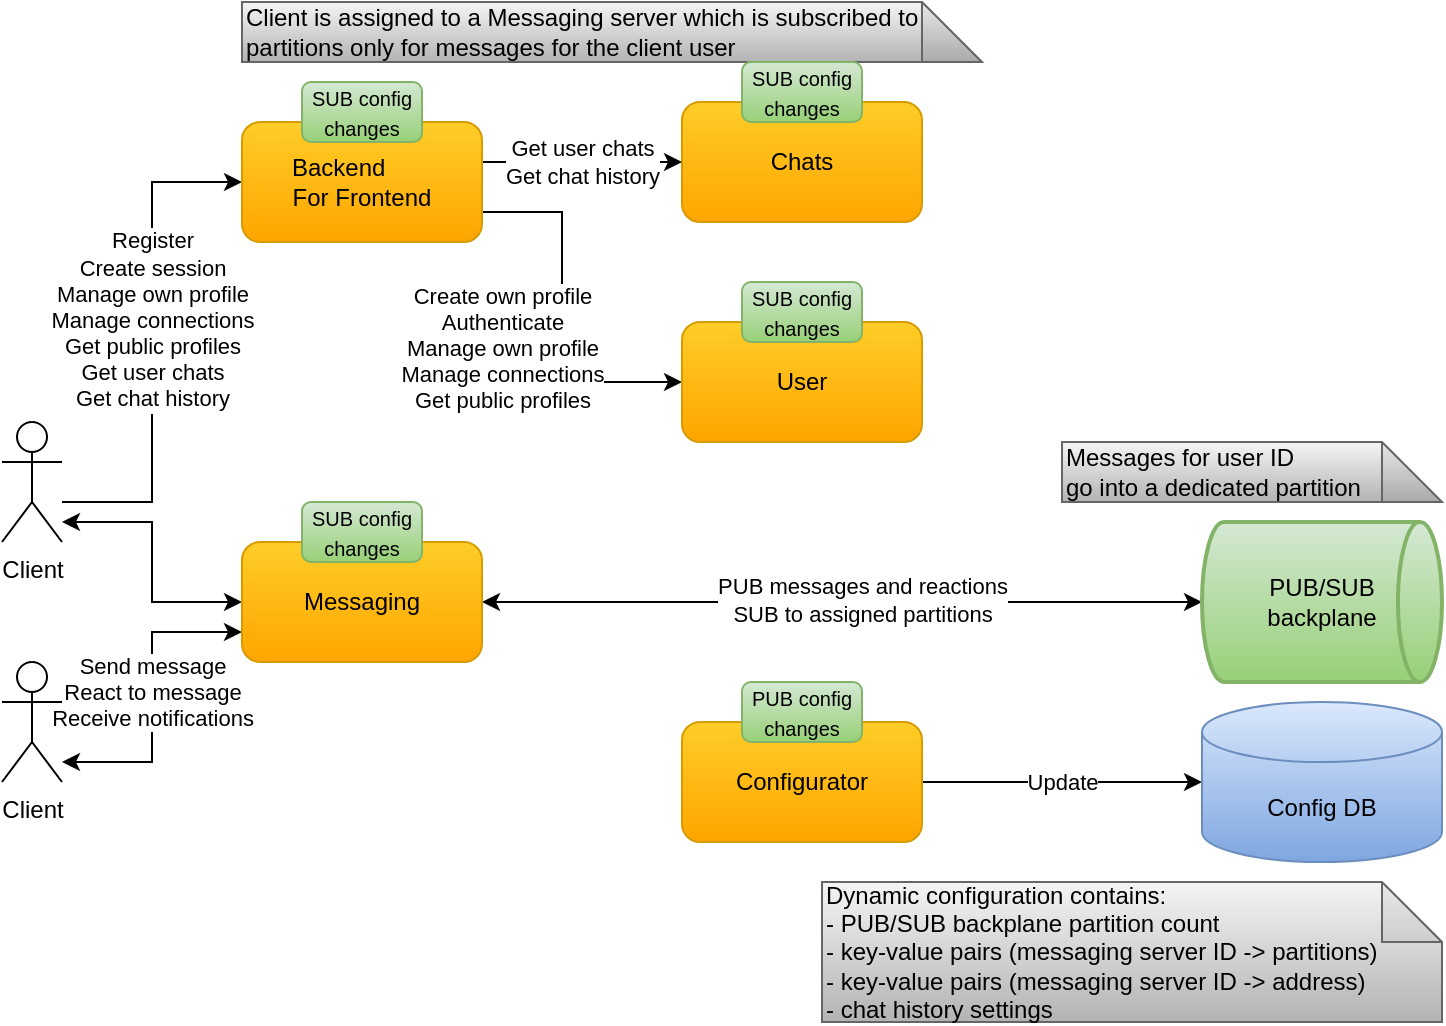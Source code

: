 <mxfile version="22.1.2" type="device">
  <diagram id="G4t1x3i_cumIOjZ8GDXV" name="Page-1">
    <mxGraphModel dx="2020" dy="1203" grid="1" gridSize="10" guides="1" tooltips="1" connect="1" arrows="1" fold="1" page="1" pageScale="1" pageWidth="850" pageHeight="1100" math="0" shadow="0">
      <root>
        <mxCell id="0" />
        <mxCell id="1" parent="0" />
        <mxCell id="zEOiwxzGmeE4_qA-A_0B-1" value="Messages for user ID&lt;br&gt;go into a dedicated partition" style="shape=note;whiteSpace=wrap;html=1;backgroundOutline=1;darkOpacity=0.05;align=left;gradientColor=#b3b3b3;fillColor=#f5f5f5;strokeColor=#666666;" parent="1" vertex="1">
          <mxGeometry x="570" y="260" width="190" height="30" as="geometry" />
        </mxCell>
        <mxCell id="zEOiwxzGmeE4_qA-A_0B-2" value="Dynamic configuration contains:&lt;br&gt;- PUB/SUB backplane partition count&lt;br&gt;- key-value pairs&amp;nbsp;(messaging server ID -&amp;gt; partitions)&lt;br&gt;- key-value pairs&amp;nbsp;(messaging&amp;nbsp;server ID -&amp;gt; address)&lt;br&gt;- chat history settings" style="shape=note;whiteSpace=wrap;html=1;backgroundOutline=1;darkOpacity=0.05;align=left;gradientColor=#b3b3b3;fillColor=#f5f5f5;strokeColor=#666666;" parent="1" vertex="1">
          <mxGeometry x="450" y="480" width="310" height="70" as="geometry" />
        </mxCell>
        <mxCell id="zEOiwxzGmeE4_qA-A_0B-3" value="Client is assigned to a Messaging server which is subscribed to partitions only for messages for the client user" style="shape=note;whiteSpace=wrap;html=1;backgroundOutline=1;darkOpacity=0.05;align=left;gradientColor=#b3b3b3;fillColor=#f5f5f5;strokeColor=#666666;" parent="1" vertex="1">
          <mxGeometry x="160" y="40" width="370" height="30" as="geometry" />
        </mxCell>
        <mxCell id="WAReTh2NtruZ-ETWnuQE-5" value="" style="edgeStyle=orthogonalEdgeStyle;rounded=0;orthogonalLoop=1;jettySize=auto;html=1;entryX=0;entryY=0.5;entryDx=0;entryDy=0;startArrow=classic;startFill=1;" parent="1" source="WAReTh2NtruZ-ETWnuQE-7" target="WAReTh2NtruZ-ETWnuQE-11" edge="1">
          <mxGeometry relative="1" as="geometry">
            <Array as="points">
              <mxPoint x="115" y="300" />
              <mxPoint x="115" y="340" />
            </Array>
          </mxGeometry>
        </mxCell>
        <mxCell id="WAReTh2NtruZ-ETWnuQE-6" value="Register&lt;br style=&quot;border-color: var(--border-color);&quot;&gt;Create session&lt;br style=&quot;border-color: var(--border-color);&quot;&gt;Manage own&amp;nbsp;profile&lt;br style=&quot;border-color: var(--border-color);&quot;&gt;Manage connections&lt;br style=&quot;border-color: var(--border-color);&quot;&gt;Get public profiles&lt;br style=&quot;border-color: var(--border-color);&quot;&gt;Get user chats&lt;br style=&quot;border-color: var(--border-color);&quot;&gt;Get chat history" style="edgeStyle=orthogonalEdgeStyle;rounded=0;orthogonalLoop=1;jettySize=auto;html=1;entryX=0;entryY=0.5;entryDx=0;entryDy=0;" parent="1" source="WAReTh2NtruZ-ETWnuQE-7" target="WAReTh2NtruZ-ETWnuQE-24" edge="1">
          <mxGeometry x="0.088" relative="1" as="geometry">
            <Array as="points">
              <mxPoint x="115" y="290" />
              <mxPoint x="115" y="130" />
            </Array>
            <mxPoint as="offset" />
          </mxGeometry>
        </mxCell>
        <mxCell id="WAReTh2NtruZ-ETWnuQE-7" value="Client" style="shape=umlActor;verticalLabelPosition=bottom;verticalAlign=top;html=1;outlineConnect=0;" parent="1" vertex="1">
          <mxGeometry x="40" y="250" width="30" height="60" as="geometry" />
        </mxCell>
        <mxCell id="WAReTh2NtruZ-ETWnuQE-8" value="Send message&lt;br&gt;React to message&lt;br&gt;Receive notifications" style="edgeStyle=orthogonalEdgeStyle;rounded=0;orthogonalLoop=1;jettySize=auto;html=1;entryX=0;entryY=0.75;entryDx=0;entryDy=0;startArrow=classic;startFill=1;" parent="1" source="WAReTh2NtruZ-ETWnuQE-9" target="WAReTh2NtruZ-ETWnuQE-11" edge="1">
          <mxGeometry x="0.03" relative="1" as="geometry">
            <mxPoint as="offset" />
            <Array as="points">
              <mxPoint x="115" y="420" />
              <mxPoint x="115" y="355" />
            </Array>
          </mxGeometry>
        </mxCell>
        <mxCell id="WAReTh2NtruZ-ETWnuQE-9" value="Client" style="shape=umlActor;verticalLabelPosition=bottom;verticalAlign=top;html=1;outlineConnect=0;" parent="1" vertex="1">
          <mxGeometry x="40" y="370" width="30" height="60" as="geometry" />
        </mxCell>
        <mxCell id="WAReTh2NtruZ-ETWnuQE-10" value="PUB messages and reactions&lt;br&gt;&lt;div&gt;SUB to assigned partitions&lt;/div&gt;" style="rounded=0;orthogonalLoop=1;jettySize=auto;html=1;entryX=0;entryY=0.5;entryDx=0;entryDy=0;entryPerimeter=0;startArrow=classic;startFill=1;exitX=1;exitY=0.5;exitDx=0;exitDy=0;" parent="1" source="WAReTh2NtruZ-ETWnuQE-11" target="WAReTh2NtruZ-ETWnuQE-13" edge="1">
          <mxGeometry x="0.053" y="1" relative="1" as="geometry">
            <mxPoint as="offset" />
          </mxGeometry>
        </mxCell>
        <mxCell id="WAReTh2NtruZ-ETWnuQE-11" value="&lt;font style=&quot;font-size: 12px&quot;&gt;Messaging&lt;/font&gt;" style="rounded=1;whiteSpace=wrap;html=1;gradientColor=#ffa500;fillColor=#ffcd28;strokeColor=#d79b00;" parent="1" vertex="1">
          <mxGeometry x="160" y="310" width="120" height="60" as="geometry" />
        </mxCell>
        <mxCell id="WAReTh2NtruZ-ETWnuQE-13" value="PUB/SUB&lt;br&gt;backplane" style="strokeWidth=2;html=1;shape=mxgraph.flowchart.direct_data;whiteSpace=wrap;gradientColor=#97d077;fillColor=#d5e8d4;strokeColor=#82b366;" parent="1" vertex="1">
          <mxGeometry x="640" y="300" width="120" height="80" as="geometry" />
        </mxCell>
        <mxCell id="WAReTh2NtruZ-ETWnuQE-16" value="Update" style="edgeStyle=orthogonalEdgeStyle;rounded=0;orthogonalLoop=1;jettySize=auto;html=1;entryX=0;entryY=0.5;entryDx=0;entryDy=0;entryPerimeter=0;exitX=1;exitY=0.5;exitDx=0;exitDy=0;" parent="1" source="WAReTh2NtruZ-ETWnuQE-17" target="WAReTh2NtruZ-ETWnuQE-18" edge="1">
          <mxGeometry relative="1" as="geometry" />
        </mxCell>
        <mxCell id="WAReTh2NtruZ-ETWnuQE-17" value="Configurator" style="rounded=1;whiteSpace=wrap;html=1;gradientColor=#ffa500;fillColor=#ffcd28;strokeColor=#d79b00;" parent="1" vertex="1">
          <mxGeometry x="380" y="400" width="120" height="60" as="geometry" />
        </mxCell>
        <mxCell id="WAReTh2NtruZ-ETWnuQE-18" value="Config DB" style="shape=cylinder3;whiteSpace=wrap;html=1;boundedLbl=1;backgroundOutline=1;size=15;gradientColor=#7ea6e0;fillColor=#dae8fc;strokeColor=#6c8ebf;" parent="1" vertex="1">
          <mxGeometry x="640" y="390" width="120" height="80" as="geometry" />
        </mxCell>
        <mxCell id="WAReTh2NtruZ-ETWnuQE-19" value="&lt;font style=&quot;font-size: 12px&quot;&gt;Chats&lt;/font&gt;" style="rounded=1;whiteSpace=wrap;html=1;gradientColor=#ffa500;fillColor=#ffcd28;strokeColor=#d79b00;" parent="1" vertex="1">
          <mxGeometry x="380" y="90" width="120" height="60" as="geometry" />
        </mxCell>
        <mxCell id="WAReTh2NtruZ-ETWnuQE-22" value="&lt;font style=&quot;font-size: 10px&quot;&gt;PUB config&lt;br&gt;changes&lt;/font&gt;" style="rounded=1;whiteSpace=wrap;html=1;gradientColor=#97d077;fillColor=#d5e8d4;strokeColor=#82b366;" parent="1" vertex="1">
          <mxGeometry x="410" y="380" width="60" height="30" as="geometry" />
        </mxCell>
        <mxCell id="WAReTh2NtruZ-ETWnuQE-23" value="&lt;font style=&quot;font-size: 10px&quot;&gt;SUB config&lt;br&gt;changes&lt;/font&gt;" style="rounded=1;whiteSpace=wrap;html=1;gradientColor=#97d077;fillColor=#d5e8d4;strokeColor=#82b366;" parent="1" vertex="1">
          <mxGeometry x="190" y="290" width="60" height="30" as="geometry" />
        </mxCell>
        <mxCell id="vOK45yCCNcbg0Topnff8-6" value="Create own profile&lt;br style=&quot;border-color: var(--border-color);&quot;&gt;Authenticate&lt;br style=&quot;border-color: var(--border-color);&quot;&gt;Manage own profile&lt;br style=&quot;border-color: var(--border-color);&quot;&gt;Manage connections&lt;br style=&quot;border-color: var(--border-color);&quot;&gt;Get public profiles" style="edgeStyle=orthogonalEdgeStyle;rounded=0;orthogonalLoop=1;jettySize=auto;html=1;entryX=0;entryY=0.5;entryDx=0;entryDy=0;exitX=1;exitY=0.75;exitDx=0;exitDy=0;" parent="1" source="WAReTh2NtruZ-ETWnuQE-24" target="vOK45yCCNcbg0Topnff8-3" edge="1">
          <mxGeometry x="0.17" y="-30" relative="1" as="geometry">
            <Array as="points">
              <mxPoint x="320" y="145" />
              <mxPoint x="320" y="230" />
            </Array>
            <mxPoint as="offset" />
          </mxGeometry>
        </mxCell>
        <mxCell id="NIwX2UY7WRCqj-kR69yP-2" value="Get user chats&lt;br style=&quot;border-color: var(--border-color);&quot;&gt;Get chat history" style="edgeStyle=orthogonalEdgeStyle;rounded=0;orthogonalLoop=1;jettySize=auto;html=1;entryX=0;entryY=0.5;entryDx=0;entryDy=0;" parent="1" source="WAReTh2NtruZ-ETWnuQE-24" target="WAReTh2NtruZ-ETWnuQE-19" edge="1">
          <mxGeometry relative="1" as="geometry">
            <Array as="points">
              <mxPoint x="310" y="120" />
              <mxPoint x="310" y="120" />
            </Array>
          </mxGeometry>
        </mxCell>
        <mxCell id="WAReTh2NtruZ-ETWnuQE-24" value="&lt;font style=&quot;font-size: 12px&quot;&gt;Backend&amp;nbsp; &amp;nbsp; &amp;nbsp; &amp;nbsp;&lt;br&gt;For Frontend&lt;/font&gt;" style="rounded=1;whiteSpace=wrap;html=1;gradientColor=#ffa500;fillColor=#ffcd28;strokeColor=#d79b00;" parent="1" vertex="1">
          <mxGeometry x="160" y="100" width="120" height="60" as="geometry" />
        </mxCell>
        <mxCell id="WAReTh2NtruZ-ETWnuQE-25" value="&lt;font style=&quot;font-size: 10px&quot;&gt;SUB config&lt;br&gt;changes&lt;/font&gt;" style="rounded=1;whiteSpace=wrap;html=1;gradientColor=#97d077;fillColor=#d5e8d4;strokeColor=#82b366;" parent="1" vertex="1">
          <mxGeometry x="190" y="80" width="60" height="30" as="geometry" />
        </mxCell>
        <mxCell id="WAReTh2NtruZ-ETWnuQE-32" value="&lt;font style=&quot;font-size: 10px&quot;&gt;SUB config&lt;br&gt;changes&lt;/font&gt;" style="rounded=1;whiteSpace=wrap;html=1;gradientColor=#97d077;fillColor=#d5e8d4;strokeColor=#82b366;" parent="1" vertex="1">
          <mxGeometry x="410" y="70" width="60" height="30" as="geometry" />
        </mxCell>
        <mxCell id="vOK45yCCNcbg0Topnff8-3" value="&lt;font style=&quot;font-size: 12px&quot;&gt;User&lt;/font&gt;" style="rounded=1;whiteSpace=wrap;html=1;gradientColor=#ffa500;fillColor=#ffcd28;strokeColor=#d79b00;" parent="1" vertex="1">
          <mxGeometry x="380" y="200" width="120" height="60" as="geometry" />
        </mxCell>
        <mxCell id="vOK45yCCNcbg0Topnff8-4" value="&lt;font style=&quot;font-size: 10px&quot;&gt;SUB config&lt;br&gt;changes&lt;/font&gt;" style="rounded=1;whiteSpace=wrap;html=1;gradientColor=#97d077;fillColor=#d5e8d4;strokeColor=#82b366;" parent="1" vertex="1">
          <mxGeometry x="410" y="180" width="60" height="30" as="geometry" />
        </mxCell>
      </root>
    </mxGraphModel>
  </diagram>
</mxfile>
